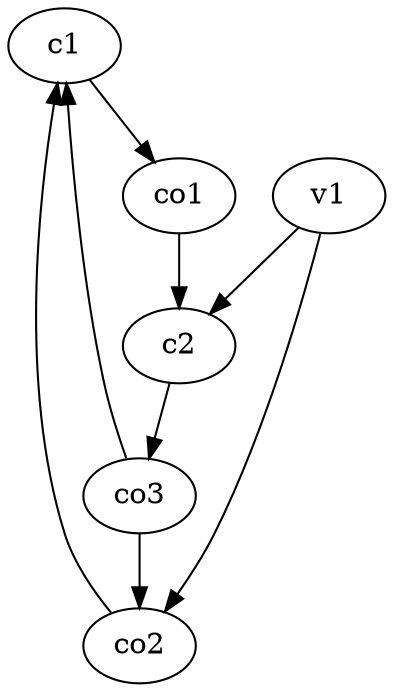 strict digraph  {
c1;
c2;
v1;
co1;
co2;
co3;
c1 -> co1  [weight=1];
c2 -> co3  [weight=1];
v1 -> c2  [weight=1];
v1 -> co2  [weight=1];
co1 -> c2  [weight=1];
co2 -> c1  [weight=1];
co3 -> c1  [weight=1];
co3 -> co2  [weight=1];
}
